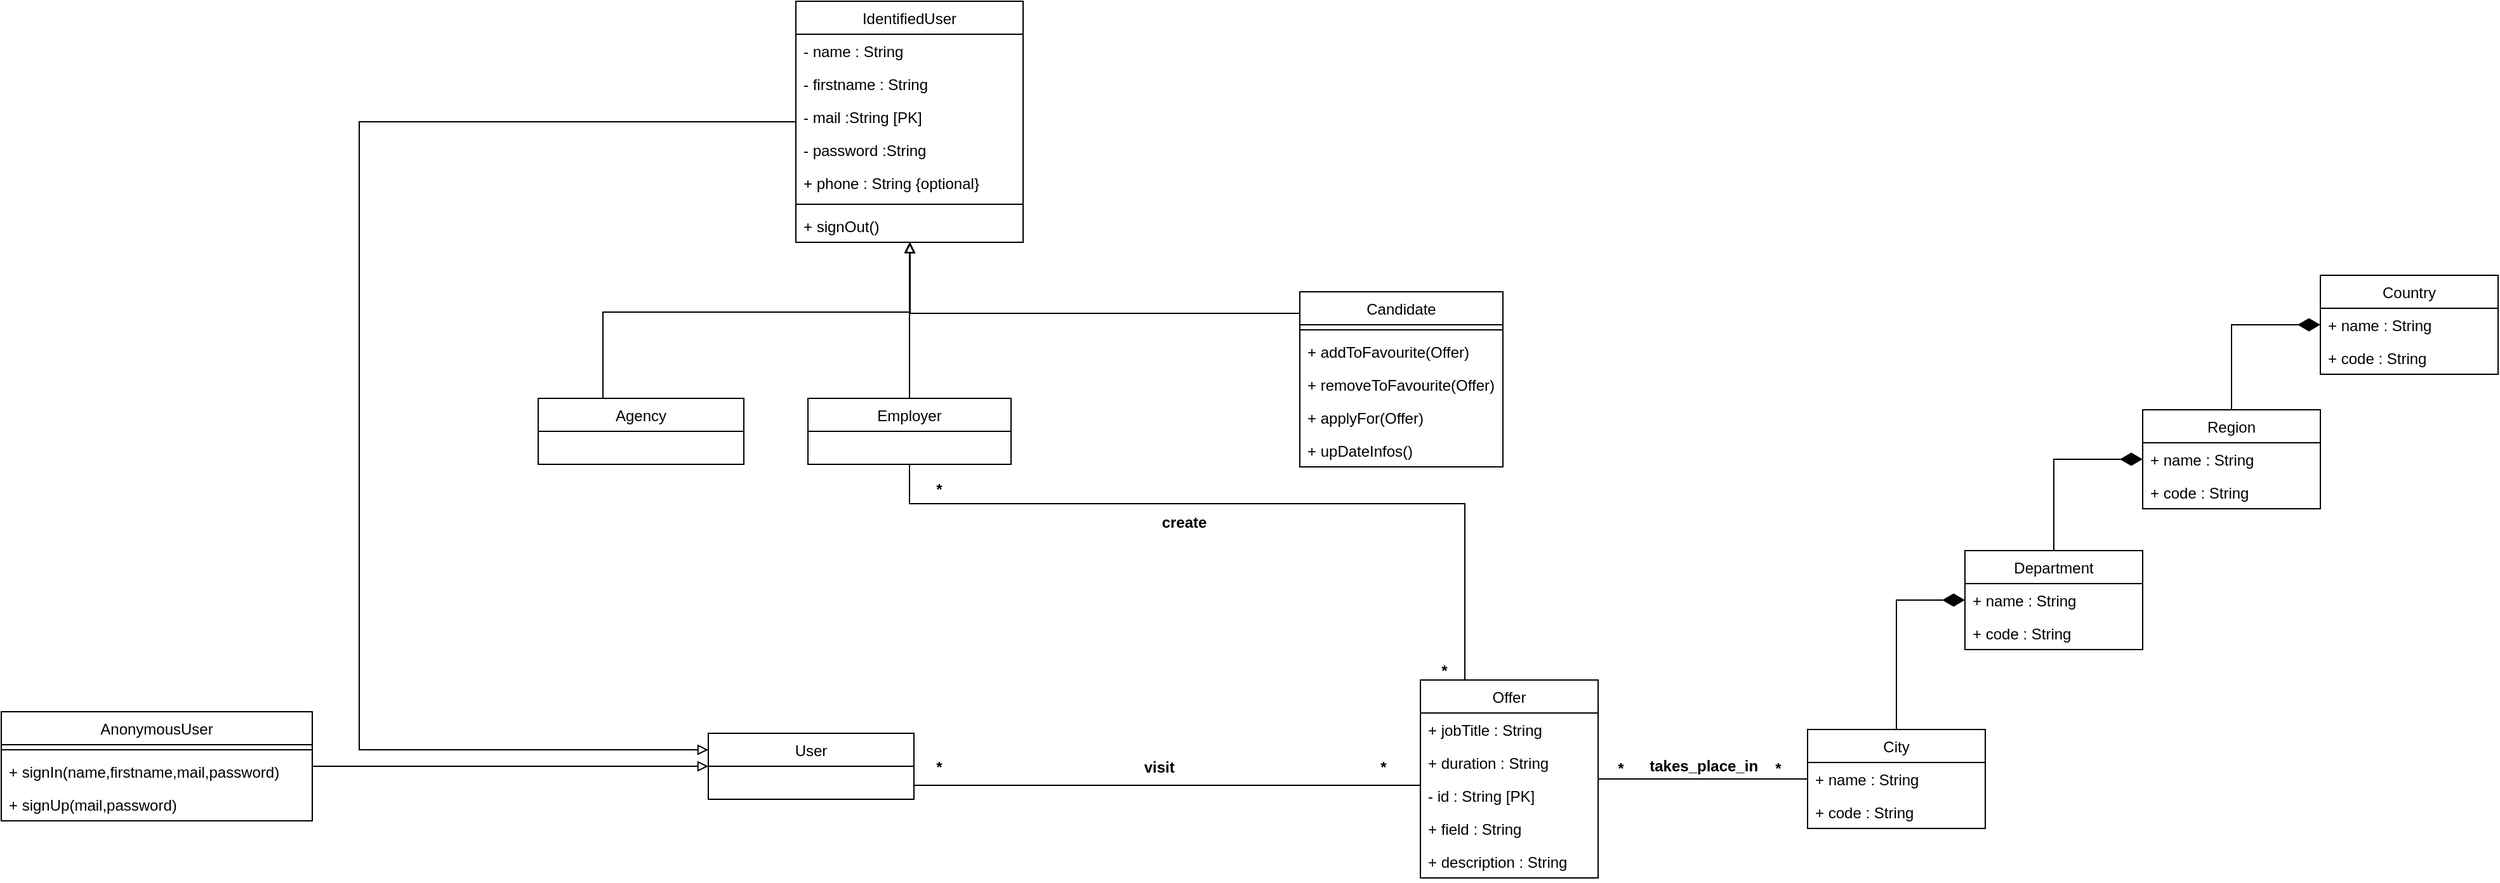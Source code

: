 <mxfile version="20.3.0" type="device"><diagram id="k540oC7YMwKG_fndk6bW" name="Page-1"><mxGraphModel dx="2098" dy="1211" grid="0" gridSize="10" guides="1" tooltips="1" connect="1" arrows="1" fold="1" page="0" pageScale="1" pageWidth="827" pageHeight="1169" math="0" shadow="0"><root><mxCell id="0"/><mxCell id="1" parent="0"/><mxCell id="sL0jSz-1U2DntvTdxDC0-43" style="edgeStyle=orthogonalEdgeStyle;rounded=0;orthogonalLoop=1;jettySize=auto;html=1;endArrow=none;endFill=0;startSize=0;endSize=15;" edge="1" parent="1" source="sL0jSz-1U2DntvTdxDC0-44" target="sL0jSz-1U2DntvTdxDC0-56"><mxGeometry relative="1" as="geometry"/></mxCell><mxCell id="sL0jSz-1U2DntvTdxDC0-44" value="Offer" style="swimlane;fontStyle=0;childLayout=stackLayout;horizontal=1;startSize=26;fillColor=none;horizontalStack=0;resizeParent=1;resizeParentMax=0;resizeLast=0;collapsible=1;marginBottom=0;" vertex="1" parent="1"><mxGeometry x="670" y="230" width="140" height="156" as="geometry"/></mxCell><mxCell id="sL0jSz-1U2DntvTdxDC0-45" value="+ jobTitle : String" style="text;strokeColor=none;fillColor=none;align=left;verticalAlign=top;spacingLeft=4;spacingRight=4;overflow=hidden;rotatable=0;points=[[0,0.5],[1,0.5]];portConstraint=eastwest;" vertex="1" parent="sL0jSz-1U2DntvTdxDC0-44"><mxGeometry y="26" width="140" height="26" as="geometry"/></mxCell><mxCell id="sL0jSz-1U2DntvTdxDC0-46" value="+ duration : String" style="text;strokeColor=none;fillColor=none;align=left;verticalAlign=top;spacingLeft=4;spacingRight=4;overflow=hidden;rotatable=0;points=[[0,0.5],[1,0.5]];portConstraint=eastwest;" vertex="1" parent="sL0jSz-1U2DntvTdxDC0-44"><mxGeometry y="52" width="140" height="26" as="geometry"/></mxCell><mxCell id="sL0jSz-1U2DntvTdxDC0-47" value="- id : String [PK]" style="text;strokeColor=none;fillColor=none;align=left;verticalAlign=top;spacingLeft=4;spacingRight=4;overflow=hidden;rotatable=0;points=[[0,0.5],[1,0.5]];portConstraint=eastwest;" vertex="1" parent="sL0jSz-1U2DntvTdxDC0-44"><mxGeometry y="78" width="140" height="26" as="geometry"/></mxCell><mxCell id="sL0jSz-1U2DntvTdxDC0-103" value="+ field : String" style="text;strokeColor=none;fillColor=none;align=left;verticalAlign=top;spacingLeft=4;spacingRight=4;overflow=hidden;rotatable=0;points=[[0,0.5],[1,0.5]];portConstraint=eastwest;" vertex="1" parent="sL0jSz-1U2DntvTdxDC0-44"><mxGeometry y="104" width="140" height="26" as="geometry"/></mxCell><mxCell id="sL0jSz-1U2DntvTdxDC0-104" value="+ description : String" style="text;strokeColor=none;fillColor=none;align=left;verticalAlign=top;spacingLeft=4;spacingRight=4;overflow=hidden;rotatable=0;points=[[0,0.5],[1,0.5]];portConstraint=eastwest;" vertex="1" parent="sL0jSz-1U2DntvTdxDC0-44"><mxGeometry y="130" width="140" height="26" as="geometry"/></mxCell><mxCell id="sL0jSz-1U2DntvTdxDC0-48" value="Country" style="swimlane;fontStyle=0;childLayout=stackLayout;horizontal=1;startSize=26;fillColor=none;horizontalStack=0;resizeParent=1;resizeParentMax=0;resizeLast=0;collapsible=1;marginBottom=0;" vertex="1" parent="1"><mxGeometry x="1379" y="-89" width="140" height="78" as="geometry"/></mxCell><mxCell id="sL0jSz-1U2DntvTdxDC0-49" value="+ name : String" style="text;strokeColor=none;fillColor=none;align=left;verticalAlign=top;spacingLeft=4;spacingRight=4;overflow=hidden;rotatable=0;points=[[0,0.5],[1,0.5]];portConstraint=eastwest;" vertex="1" parent="sL0jSz-1U2DntvTdxDC0-48"><mxGeometry y="26" width="140" height="26" as="geometry"/></mxCell><mxCell id="sL0jSz-1U2DntvTdxDC0-50" value="+ code : String" style="text;strokeColor=none;fillColor=none;align=left;verticalAlign=top;spacingLeft=4;spacingRight=4;overflow=hidden;rotatable=0;points=[[0,0.5],[1,0.5]];portConstraint=eastwest;" vertex="1" parent="sL0jSz-1U2DntvTdxDC0-48"><mxGeometry y="52" width="140" height="26" as="geometry"/></mxCell><mxCell id="sL0jSz-1U2DntvTdxDC0-51" style="edgeStyle=orthogonalEdgeStyle;rounded=0;orthogonalLoop=1;jettySize=auto;html=1;entryX=0;entryY=0.5;entryDx=0;entryDy=0;endArrow=diamondThin;endFill=1;endSize=15;" edge="1" parent="1" source="sL0jSz-1U2DntvTdxDC0-52" target="sL0jSz-1U2DntvTdxDC0-49"><mxGeometry relative="1" as="geometry"/></mxCell><mxCell id="sL0jSz-1U2DntvTdxDC0-52" value="Region" style="swimlane;fontStyle=0;childLayout=stackLayout;horizontal=1;startSize=26;fillColor=none;horizontalStack=0;resizeParent=1;resizeParentMax=0;resizeLast=0;collapsible=1;marginBottom=0;" vertex="1" parent="1"><mxGeometry x="1239" y="17" width="140" height="78" as="geometry"/></mxCell><mxCell id="sL0jSz-1U2DntvTdxDC0-53" value="+ name : String" style="text;strokeColor=none;fillColor=none;align=left;verticalAlign=top;spacingLeft=4;spacingRight=4;overflow=hidden;rotatable=0;points=[[0,0.5],[1,0.5]];portConstraint=eastwest;" vertex="1" parent="sL0jSz-1U2DntvTdxDC0-52"><mxGeometry y="26" width="140" height="26" as="geometry"/></mxCell><mxCell id="sL0jSz-1U2DntvTdxDC0-54" value="+ code : String" style="text;strokeColor=none;fillColor=none;align=left;verticalAlign=top;spacingLeft=4;spacingRight=4;overflow=hidden;rotatable=0;points=[[0,0.5],[1,0.5]];portConstraint=eastwest;" vertex="1" parent="sL0jSz-1U2DntvTdxDC0-52"><mxGeometry y="52" width="140" height="26" as="geometry"/></mxCell><mxCell id="sL0jSz-1U2DntvTdxDC0-55" style="edgeStyle=orthogonalEdgeStyle;rounded=0;orthogonalLoop=1;jettySize=auto;html=1;entryX=0;entryY=0.5;entryDx=0;entryDy=0;endArrow=diamondThin;endFill=1;endSize=15;startSize=0;" edge="1" parent="1" source="sL0jSz-1U2DntvTdxDC0-56" target="sL0jSz-1U2DntvTdxDC0-61"><mxGeometry relative="1" as="geometry"/></mxCell><mxCell id="sL0jSz-1U2DntvTdxDC0-56" value="City" style="swimlane;fontStyle=0;childLayout=stackLayout;horizontal=1;startSize=26;fillColor=none;horizontalStack=0;resizeParent=1;resizeParentMax=0;resizeLast=0;collapsible=1;marginBottom=0;" vertex="1" parent="1"><mxGeometry x="975" y="269" width="140" height="78" as="geometry"/></mxCell><mxCell id="sL0jSz-1U2DntvTdxDC0-57" value="+ name : String" style="text;strokeColor=none;fillColor=none;align=left;verticalAlign=top;spacingLeft=4;spacingRight=4;overflow=hidden;rotatable=0;points=[[0,0.5],[1,0.5]];portConstraint=eastwest;" vertex="1" parent="sL0jSz-1U2DntvTdxDC0-56"><mxGeometry y="26" width="140" height="26" as="geometry"/></mxCell><mxCell id="sL0jSz-1U2DntvTdxDC0-58" value="+ code : String" style="text;strokeColor=none;fillColor=none;align=left;verticalAlign=top;spacingLeft=4;spacingRight=4;overflow=hidden;rotatable=0;points=[[0,0.5],[1,0.5]];portConstraint=eastwest;" vertex="1" parent="sL0jSz-1U2DntvTdxDC0-56"><mxGeometry y="52" width="140" height="26" as="geometry"/></mxCell><mxCell id="sL0jSz-1U2DntvTdxDC0-59" style="edgeStyle=orthogonalEdgeStyle;rounded=0;orthogonalLoop=1;jettySize=auto;html=1;entryX=0;entryY=0.5;entryDx=0;entryDy=0;endArrow=diamondThin;endFill=1;endSize=15;" edge="1" parent="1" source="sL0jSz-1U2DntvTdxDC0-60" target="sL0jSz-1U2DntvTdxDC0-53"><mxGeometry relative="1" as="geometry"/></mxCell><mxCell id="sL0jSz-1U2DntvTdxDC0-60" value="Department" style="swimlane;fontStyle=0;childLayout=stackLayout;horizontal=1;startSize=26;fillColor=none;horizontalStack=0;resizeParent=1;resizeParentMax=0;resizeLast=0;collapsible=1;marginBottom=0;" vertex="1" parent="1"><mxGeometry x="1099" y="128" width="140" height="78" as="geometry"/></mxCell><mxCell id="sL0jSz-1U2DntvTdxDC0-61" value="+ name : String" style="text;strokeColor=none;fillColor=none;align=left;verticalAlign=top;spacingLeft=4;spacingRight=4;overflow=hidden;rotatable=0;points=[[0,0.5],[1,0.5]];portConstraint=eastwest;" vertex="1" parent="sL0jSz-1U2DntvTdxDC0-60"><mxGeometry y="26" width="140" height="26" as="geometry"/></mxCell><mxCell id="sL0jSz-1U2DntvTdxDC0-62" value="+ code : String" style="text;strokeColor=none;fillColor=none;align=left;verticalAlign=top;spacingLeft=4;spacingRight=4;overflow=hidden;rotatable=0;points=[[0,0.5],[1,0.5]];portConstraint=eastwest;" vertex="1" parent="sL0jSz-1U2DntvTdxDC0-60"><mxGeometry y="52" width="140" height="26" as="geometry"/></mxCell><mxCell id="sL0jSz-1U2DntvTdxDC0-63" style="edgeStyle=orthogonalEdgeStyle;rounded=0;orthogonalLoop=1;jettySize=auto;html=1;endArrow=block;endFill=0;" edge="1" parent="1" source="sL0jSz-1U2DntvTdxDC0-64" target="sL0jSz-1U2DntvTdxDC0-70"><mxGeometry relative="1" as="geometry"><Array as="points"><mxPoint x="268" y="-84"/><mxPoint x="268" y="-84"/></Array></mxGeometry></mxCell><mxCell id="sL0jSz-1U2DntvTdxDC0-96" style="edgeStyle=orthogonalEdgeStyle;rounded=0;orthogonalLoop=1;jettySize=auto;html=1;entryX=0.25;entryY=0;entryDx=0;entryDy=0;endArrow=none;endFill=0;" edge="1" parent="1" source="sL0jSz-1U2DntvTdxDC0-64" target="sL0jSz-1U2DntvTdxDC0-44"><mxGeometry relative="1" as="geometry"><Array as="points"><mxPoint x="268" y="91"/><mxPoint x="705" y="91"/></Array></mxGeometry></mxCell><mxCell id="sL0jSz-1U2DntvTdxDC0-64" value="Employer" style="swimlane;fontStyle=0;childLayout=stackLayout;horizontal=1;startSize=26;fillColor=none;horizontalStack=0;resizeParent=1;resizeParentMax=0;resizeLast=0;collapsible=1;marginBottom=0;" vertex="1" parent="1"><mxGeometry x="187.5" y="8" width="160" height="52" as="geometry"/></mxCell><mxCell id="sL0jSz-1U2DntvTdxDC0-65" style="edgeStyle=orthogonalEdgeStyle;rounded=0;orthogonalLoop=1;jettySize=auto;html=1;endArrow=block;endFill=0;" edge="1" parent="1" source="sL0jSz-1U2DntvTdxDC0-66" target="sL0jSz-1U2DntvTdxDC0-70"><mxGeometry relative="1" as="geometry"><Array as="points"><mxPoint x="26" y="-60"/><mxPoint x="268" y="-60"/></Array></mxGeometry></mxCell><mxCell id="sL0jSz-1U2DntvTdxDC0-66" value="Agency" style="swimlane;fontStyle=0;childLayout=stackLayout;horizontal=1;startSize=26;fillColor=none;horizontalStack=0;resizeParent=1;resizeParentMax=0;resizeLast=0;collapsible=1;marginBottom=0;" vertex="1" parent="1"><mxGeometry x="-25" y="8" width="162" height="52" as="geometry"/></mxCell><mxCell id="sL0jSz-1U2DntvTdxDC0-67" style="edgeStyle=orthogonalEdgeStyle;rounded=0;orthogonalLoop=1;jettySize=auto;html=1;entryX=0;entryY=0.5;entryDx=0;entryDy=0;endArrow=block;endFill=0;" edge="1" parent="1" source="sL0jSz-1U2DntvTdxDC0-68" target="sL0jSz-1U2DntvTdxDC0-78"><mxGeometry relative="1" as="geometry"/></mxCell><mxCell id="sL0jSz-1U2DntvTdxDC0-68" value="AnonymousUser" style="swimlane;fontStyle=0;childLayout=stackLayout;horizontal=1;startSize=26;fillColor=none;horizontalStack=0;resizeParent=1;resizeParentMax=0;resizeLast=0;collapsible=1;marginBottom=0;" vertex="1" parent="1"><mxGeometry x="-448" y="255" width="245" height="86" as="geometry"/></mxCell><mxCell id="sL0jSz-1U2DntvTdxDC0-89" value="" style="line;strokeWidth=1;fillColor=none;align=left;verticalAlign=middle;spacingTop=-1;spacingLeft=3;spacingRight=3;rotatable=0;labelPosition=right;points=[];portConstraint=eastwest;strokeColor=inherit;" vertex="1" parent="sL0jSz-1U2DntvTdxDC0-68"><mxGeometry y="26" width="245" height="8" as="geometry"/></mxCell><mxCell id="sL0jSz-1U2DntvTdxDC0-85" value="+ signIn(name,firstname,mail,password)" style="text;strokeColor=none;fillColor=none;align=left;verticalAlign=top;spacingLeft=4;spacingRight=4;overflow=hidden;rotatable=0;points=[[0,0.5],[1,0.5]];portConstraint=eastwest;" vertex="1" parent="sL0jSz-1U2DntvTdxDC0-68"><mxGeometry y="34" width="245" height="26" as="geometry"/></mxCell><mxCell id="sL0jSz-1U2DntvTdxDC0-90" value="+ signUp(mail,password)" style="text;strokeColor=none;fillColor=none;align=left;verticalAlign=top;spacingLeft=4;spacingRight=4;overflow=hidden;rotatable=0;points=[[0,0.5],[1,0.5]];portConstraint=eastwest;" vertex="1" parent="sL0jSz-1U2DntvTdxDC0-68"><mxGeometry y="60" width="245" height="26" as="geometry"/></mxCell><mxCell id="sL0jSz-1U2DntvTdxDC0-69" style="edgeStyle=orthogonalEdgeStyle;rounded=0;orthogonalLoop=1;jettySize=auto;html=1;entryX=0;entryY=0.25;entryDx=0;entryDy=0;endArrow=block;endFill=0;" edge="1" parent="1" source="sL0jSz-1U2DntvTdxDC0-70" target="sL0jSz-1U2DntvTdxDC0-78"><mxGeometry relative="1" as="geometry"><Array as="points"><mxPoint x="-166" y="-210"/><mxPoint x="-166" y="285"/></Array></mxGeometry></mxCell><mxCell id="sL0jSz-1U2DntvTdxDC0-70" value="IdentifiedUser" style="swimlane;fontStyle=0;childLayout=stackLayout;horizontal=1;startSize=26;fillColor=none;horizontalStack=0;resizeParent=1;resizeParentMax=0;resizeLast=0;collapsible=1;marginBottom=0;" vertex="1" parent="1"><mxGeometry x="178" y="-305" width="179" height="190" as="geometry"/></mxCell><mxCell id="sL0jSz-1U2DntvTdxDC0-71" value="- name : String" style="text;strokeColor=none;fillColor=none;align=left;verticalAlign=top;spacingLeft=4;spacingRight=4;overflow=hidden;rotatable=0;points=[[0,0.5],[1,0.5]];portConstraint=eastwest;" vertex="1" parent="sL0jSz-1U2DntvTdxDC0-70"><mxGeometry y="26" width="179" height="26" as="geometry"/></mxCell><mxCell id="sL0jSz-1U2DntvTdxDC0-72" value="- firstname : String" style="text;strokeColor=none;fillColor=none;align=left;verticalAlign=top;spacingLeft=4;spacingRight=4;overflow=hidden;rotatable=0;points=[[0,0.5],[1,0.5]];portConstraint=eastwest;" vertex="1" parent="sL0jSz-1U2DntvTdxDC0-70"><mxGeometry y="52" width="179" height="26" as="geometry"/></mxCell><mxCell id="sL0jSz-1U2DntvTdxDC0-73" value="- mail :String [PK]" style="text;strokeColor=none;fillColor=none;align=left;verticalAlign=top;spacingLeft=4;spacingRight=4;overflow=hidden;rotatable=0;points=[[0,0.5],[1,0.5]];portConstraint=eastwest;" vertex="1" parent="sL0jSz-1U2DntvTdxDC0-70"><mxGeometry y="78" width="179" height="26" as="geometry"/></mxCell><mxCell id="sL0jSz-1U2DntvTdxDC0-93" value="- password :String" style="text;strokeColor=none;fillColor=none;align=left;verticalAlign=top;spacingLeft=4;spacingRight=4;overflow=hidden;rotatable=0;points=[[0,0.5],[1,0.5]];portConstraint=eastwest;" vertex="1" parent="sL0jSz-1U2DntvTdxDC0-70"><mxGeometry y="104" width="179" height="26" as="geometry"/></mxCell><mxCell id="sL0jSz-1U2DntvTdxDC0-74" value="+ phone : String {optional}" style="text;strokeColor=none;fillColor=none;align=left;verticalAlign=top;spacingLeft=4;spacingRight=4;overflow=hidden;rotatable=0;points=[[0,0.5],[1,0.5]];portConstraint=eastwest;" vertex="1" parent="sL0jSz-1U2DntvTdxDC0-70"><mxGeometry y="130" width="179" height="26" as="geometry"/></mxCell><mxCell id="sL0jSz-1U2DntvTdxDC0-91" value="" style="line;strokeWidth=1;fillColor=none;align=left;verticalAlign=middle;spacingTop=-1;spacingLeft=3;spacingRight=3;rotatable=0;labelPosition=right;points=[];portConstraint=eastwest;strokeColor=inherit;" vertex="1" parent="sL0jSz-1U2DntvTdxDC0-70"><mxGeometry y="156" width="179" height="8" as="geometry"/></mxCell><mxCell id="sL0jSz-1U2DntvTdxDC0-92" value="+ signOut()" style="text;strokeColor=none;fillColor=none;align=left;verticalAlign=top;spacingLeft=4;spacingRight=4;overflow=hidden;rotatable=0;points=[[0,0.5],[1,0.5]];portConstraint=eastwest;" vertex="1" parent="sL0jSz-1U2DntvTdxDC0-70"><mxGeometry y="164" width="179" height="26" as="geometry"/></mxCell><mxCell id="sL0jSz-1U2DntvTdxDC0-75" style="edgeStyle=orthogonalEdgeStyle;rounded=0;orthogonalLoop=1;jettySize=auto;html=1;endArrow=block;endFill=0;" edge="1" parent="1" source="sL0jSz-1U2DntvTdxDC0-76" target="sL0jSz-1U2DntvTdxDC0-70"><mxGeometry relative="1" as="geometry"><Array as="points"><mxPoint x="514" y="-59"/><mxPoint x="268" y="-59"/></Array></mxGeometry></mxCell><mxCell id="sL0jSz-1U2DntvTdxDC0-76" value="Candidate" style="swimlane;fontStyle=0;childLayout=stackLayout;horizontal=1;startSize=26;fillColor=none;horizontalStack=0;resizeParent=1;resizeParentMax=0;resizeLast=0;collapsible=1;marginBottom=0;" vertex="1" parent="1"><mxGeometry x="575" y="-76" width="160" height="138" as="geometry"/></mxCell><mxCell id="sL0jSz-1U2DntvTdxDC0-106" value="" style="line;strokeWidth=1;fillColor=none;align=left;verticalAlign=middle;spacingTop=-1;spacingLeft=3;spacingRight=3;rotatable=0;labelPosition=right;points=[];portConstraint=eastwest;strokeColor=inherit;" vertex="1" parent="sL0jSz-1U2DntvTdxDC0-76"><mxGeometry y="26" width="160" height="8" as="geometry"/></mxCell><mxCell id="sL0jSz-1U2DntvTdxDC0-107" value="+ addToFavourite(Offer)" style="text;strokeColor=none;fillColor=none;align=left;verticalAlign=top;spacingLeft=4;spacingRight=4;overflow=hidden;rotatable=0;points=[[0,0.5],[1,0.5]];portConstraint=eastwest;" vertex="1" parent="sL0jSz-1U2DntvTdxDC0-76"><mxGeometry y="34" width="160" height="26" as="geometry"/></mxCell><mxCell id="sL0jSz-1U2DntvTdxDC0-108" value="+ removeToFavourite(Offer)" style="text;strokeColor=none;fillColor=none;align=left;verticalAlign=top;spacingLeft=4;spacingRight=4;overflow=hidden;rotatable=0;points=[[0,0.5],[1,0.5]];portConstraint=eastwest;" vertex="1" parent="sL0jSz-1U2DntvTdxDC0-76"><mxGeometry y="60" width="160" height="26" as="geometry"/></mxCell><mxCell id="sL0jSz-1U2DntvTdxDC0-109" value="+ applyFor(Offer)" style="text;strokeColor=none;fillColor=none;align=left;verticalAlign=top;spacingLeft=4;spacingRight=4;overflow=hidden;rotatable=0;points=[[0,0.5],[1,0.5]];portConstraint=eastwest;" vertex="1" parent="sL0jSz-1U2DntvTdxDC0-76"><mxGeometry y="86" width="160" height="26" as="geometry"/></mxCell><mxCell id="sL0jSz-1U2DntvTdxDC0-110" value="+ upDateInfos()" style="text;strokeColor=none;fillColor=none;align=left;verticalAlign=top;spacingLeft=4;spacingRight=4;overflow=hidden;rotatable=0;points=[[0,0.5],[1,0.5]];portConstraint=eastwest;" vertex="1" parent="sL0jSz-1U2DntvTdxDC0-76"><mxGeometry y="112" width="160" height="26" as="geometry"/></mxCell><mxCell id="sL0jSz-1U2DntvTdxDC0-77" style="edgeStyle=orthogonalEdgeStyle;rounded=0;orthogonalLoop=1;jettySize=auto;html=1;endArrow=none;endFill=0;" edge="1" parent="1" source="sL0jSz-1U2DntvTdxDC0-78" target="sL0jSz-1U2DntvTdxDC0-44"><mxGeometry relative="1" as="geometry"><Array as="points"><mxPoint x="469" y="313"/><mxPoint x="469" y="313"/></Array></mxGeometry></mxCell><mxCell id="sL0jSz-1U2DntvTdxDC0-78" value="User" style="swimlane;fontStyle=0;childLayout=stackLayout;horizontal=1;startSize=26;fillColor=none;horizontalStack=0;resizeParent=1;resizeParentMax=0;resizeLast=0;collapsible=1;marginBottom=0;" vertex="1" parent="1"><mxGeometry x="109" y="272" width="162" height="52" as="geometry"/></mxCell><mxCell id="sL0jSz-1U2DntvTdxDC0-79" value="*" style="text;align=center;fontStyle=1;verticalAlign=middle;spacingLeft=3;spacingRight=3;strokeColor=none;rotatable=0;points=[[0,0.5],[1,0.5]];portConstraint=eastwest;" vertex="1" parent="1"><mxGeometry x="601" y="285" width="80" height="26" as="geometry"/></mxCell><mxCell id="sL0jSz-1U2DntvTdxDC0-80" value="*" style="text;align=center;fontStyle=1;verticalAlign=middle;spacingLeft=3;spacingRight=3;strokeColor=none;rotatable=0;points=[[0,0.5],[1,0.5]];portConstraint=eastwest;" vertex="1" parent="1"><mxGeometry x="251" y="285" width="80" height="26" as="geometry"/></mxCell><mxCell id="sL0jSz-1U2DntvTdxDC0-81" value="*" style="text;align=center;fontStyle=1;verticalAlign=middle;spacingLeft=3;spacingRight=3;strokeColor=none;rotatable=0;points=[[0,0.5],[1,0.5]];portConstraint=eastwest;" vertex="1" parent="1"><mxGeometry x="912" y="286" width="80" height="26" as="geometry"/></mxCell><mxCell id="sL0jSz-1U2DntvTdxDC0-82" value="*" style="text;align=center;fontStyle=1;verticalAlign=middle;spacingLeft=3;spacingRight=3;strokeColor=none;rotatable=0;points=[[0,0.5],[1,0.5]];portConstraint=eastwest;" vertex="1" parent="1"><mxGeometry x="788" y="286" width="80" height="26" as="geometry"/></mxCell><mxCell id="sL0jSz-1U2DntvTdxDC0-83" value="visit " style="text;align=center;fontStyle=1;verticalAlign=middle;spacingLeft=3;spacingRight=3;strokeColor=none;rotatable=0;points=[[0,0.5],[1,0.5]];portConstraint=eastwest;" vertex="1" parent="1"><mxGeometry x="426" y="285" width="80" height="26" as="geometry"/></mxCell><mxCell id="sL0jSz-1U2DntvTdxDC0-84" value="takes_place_in " style="text;align=center;fontStyle=1;verticalAlign=middle;spacingLeft=3;spacingRight=3;strokeColor=none;rotatable=0;points=[[0,0.5],[1,0.5]];portConstraint=eastwest;" vertex="1" parent="1"><mxGeometry x="855" y="284" width="80" height="26" as="geometry"/></mxCell><mxCell id="sL0jSz-1U2DntvTdxDC0-97" value="*" style="text;align=center;fontStyle=1;verticalAlign=middle;spacingLeft=3;spacingRight=3;strokeColor=none;rotatable=0;points=[[0,0.5],[1,0.5]];portConstraint=eastwest;" vertex="1" parent="1"><mxGeometry x="251" y="66" width="80" height="26" as="geometry"/></mxCell><mxCell id="sL0jSz-1U2DntvTdxDC0-98" value="create" style="text;align=center;fontStyle=1;verticalAlign=middle;spacingLeft=3;spacingRight=3;strokeColor=none;rotatable=0;points=[[0,0.5],[1,0.5]];portConstraint=eastwest;" vertex="1" parent="1"><mxGeometry x="444" y="92" width="80" height="26" as="geometry"/></mxCell><mxCell id="sL0jSz-1U2DntvTdxDC0-99" value="*" style="text;align=center;fontStyle=1;verticalAlign=middle;spacingLeft=3;spacingRight=3;strokeColor=none;rotatable=0;points=[[0,0.5],[1,0.5]];portConstraint=eastwest;" vertex="1" parent="1"><mxGeometry x="649" y="209" width="80" height="26" as="geometry"/></mxCell></root></mxGraphModel></diagram></mxfile>